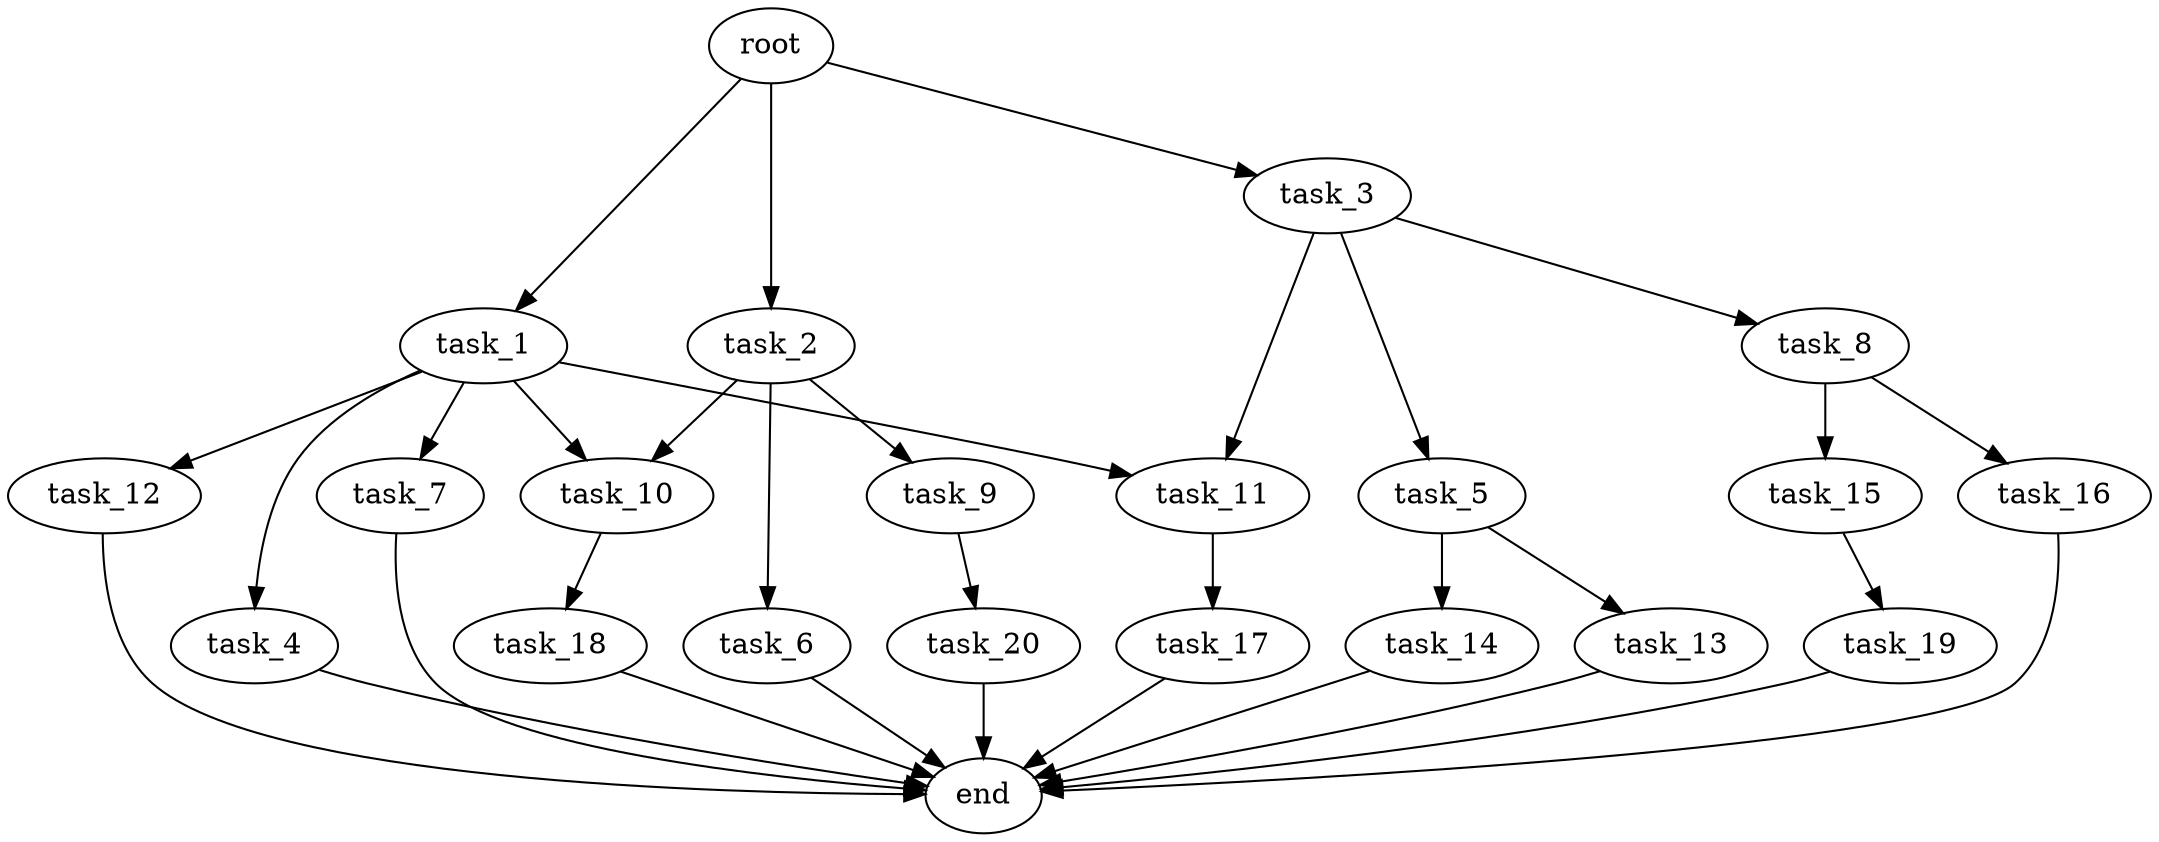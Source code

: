 digraph G {
  root [size="0.000000e+00"];
  task_1 [size="7.207934e+10"];
  task_2 [size="1.670463e+10"];
  task_3 [size="1.270179e+10"];
  task_4 [size="7.811459e+10"];
  task_5 [size="2.688376e+10"];
  task_6 [size="8.864261e+10"];
  task_7 [size="7.714531e+10"];
  task_8 [size="2.945332e+09"];
  task_9 [size="8.071271e+10"];
  task_10 [size="2.720534e+10"];
  task_11 [size="6.396560e+09"];
  task_12 [size="7.123520e+10"];
  task_13 [size="5.766940e+10"];
  task_14 [size="7.716232e+09"];
  task_15 [size="4.552523e+10"];
  task_16 [size="3.601879e+10"];
  task_17 [size="4.996600e+10"];
  task_18 [size="5.669294e+10"];
  task_19 [size="3.677510e+10"];
  task_20 [size="2.551906e+10"];
  end [size="0.000000e+00"];

  root -> task_1 [size="1.000000e-12"];
  root -> task_2 [size="1.000000e-12"];
  root -> task_3 [size="1.000000e-12"];
  task_1 -> task_4 [size="7.811459e+08"];
  task_1 -> task_7 [size="7.714531e+08"];
  task_1 -> task_10 [size="1.360267e+08"];
  task_1 -> task_11 [size="3.198280e+07"];
  task_1 -> task_12 [size="7.123520e+08"];
  task_2 -> task_6 [size="8.864261e+08"];
  task_2 -> task_9 [size="8.071271e+08"];
  task_2 -> task_10 [size="1.360267e+08"];
  task_3 -> task_5 [size="2.688376e+08"];
  task_3 -> task_8 [size="2.945332e+07"];
  task_3 -> task_11 [size="3.198280e+07"];
  task_4 -> end [size="1.000000e-12"];
  task_5 -> task_13 [size="5.766940e+08"];
  task_5 -> task_14 [size="7.716232e+07"];
  task_6 -> end [size="1.000000e-12"];
  task_7 -> end [size="1.000000e-12"];
  task_8 -> task_15 [size="4.552523e+08"];
  task_8 -> task_16 [size="3.601879e+08"];
  task_9 -> task_20 [size="2.551906e+08"];
  task_10 -> task_18 [size="5.669294e+08"];
  task_11 -> task_17 [size="4.996600e+08"];
  task_12 -> end [size="1.000000e-12"];
  task_13 -> end [size="1.000000e-12"];
  task_14 -> end [size="1.000000e-12"];
  task_15 -> task_19 [size="3.677510e+08"];
  task_16 -> end [size="1.000000e-12"];
  task_17 -> end [size="1.000000e-12"];
  task_18 -> end [size="1.000000e-12"];
  task_19 -> end [size="1.000000e-12"];
  task_20 -> end [size="1.000000e-12"];
}
